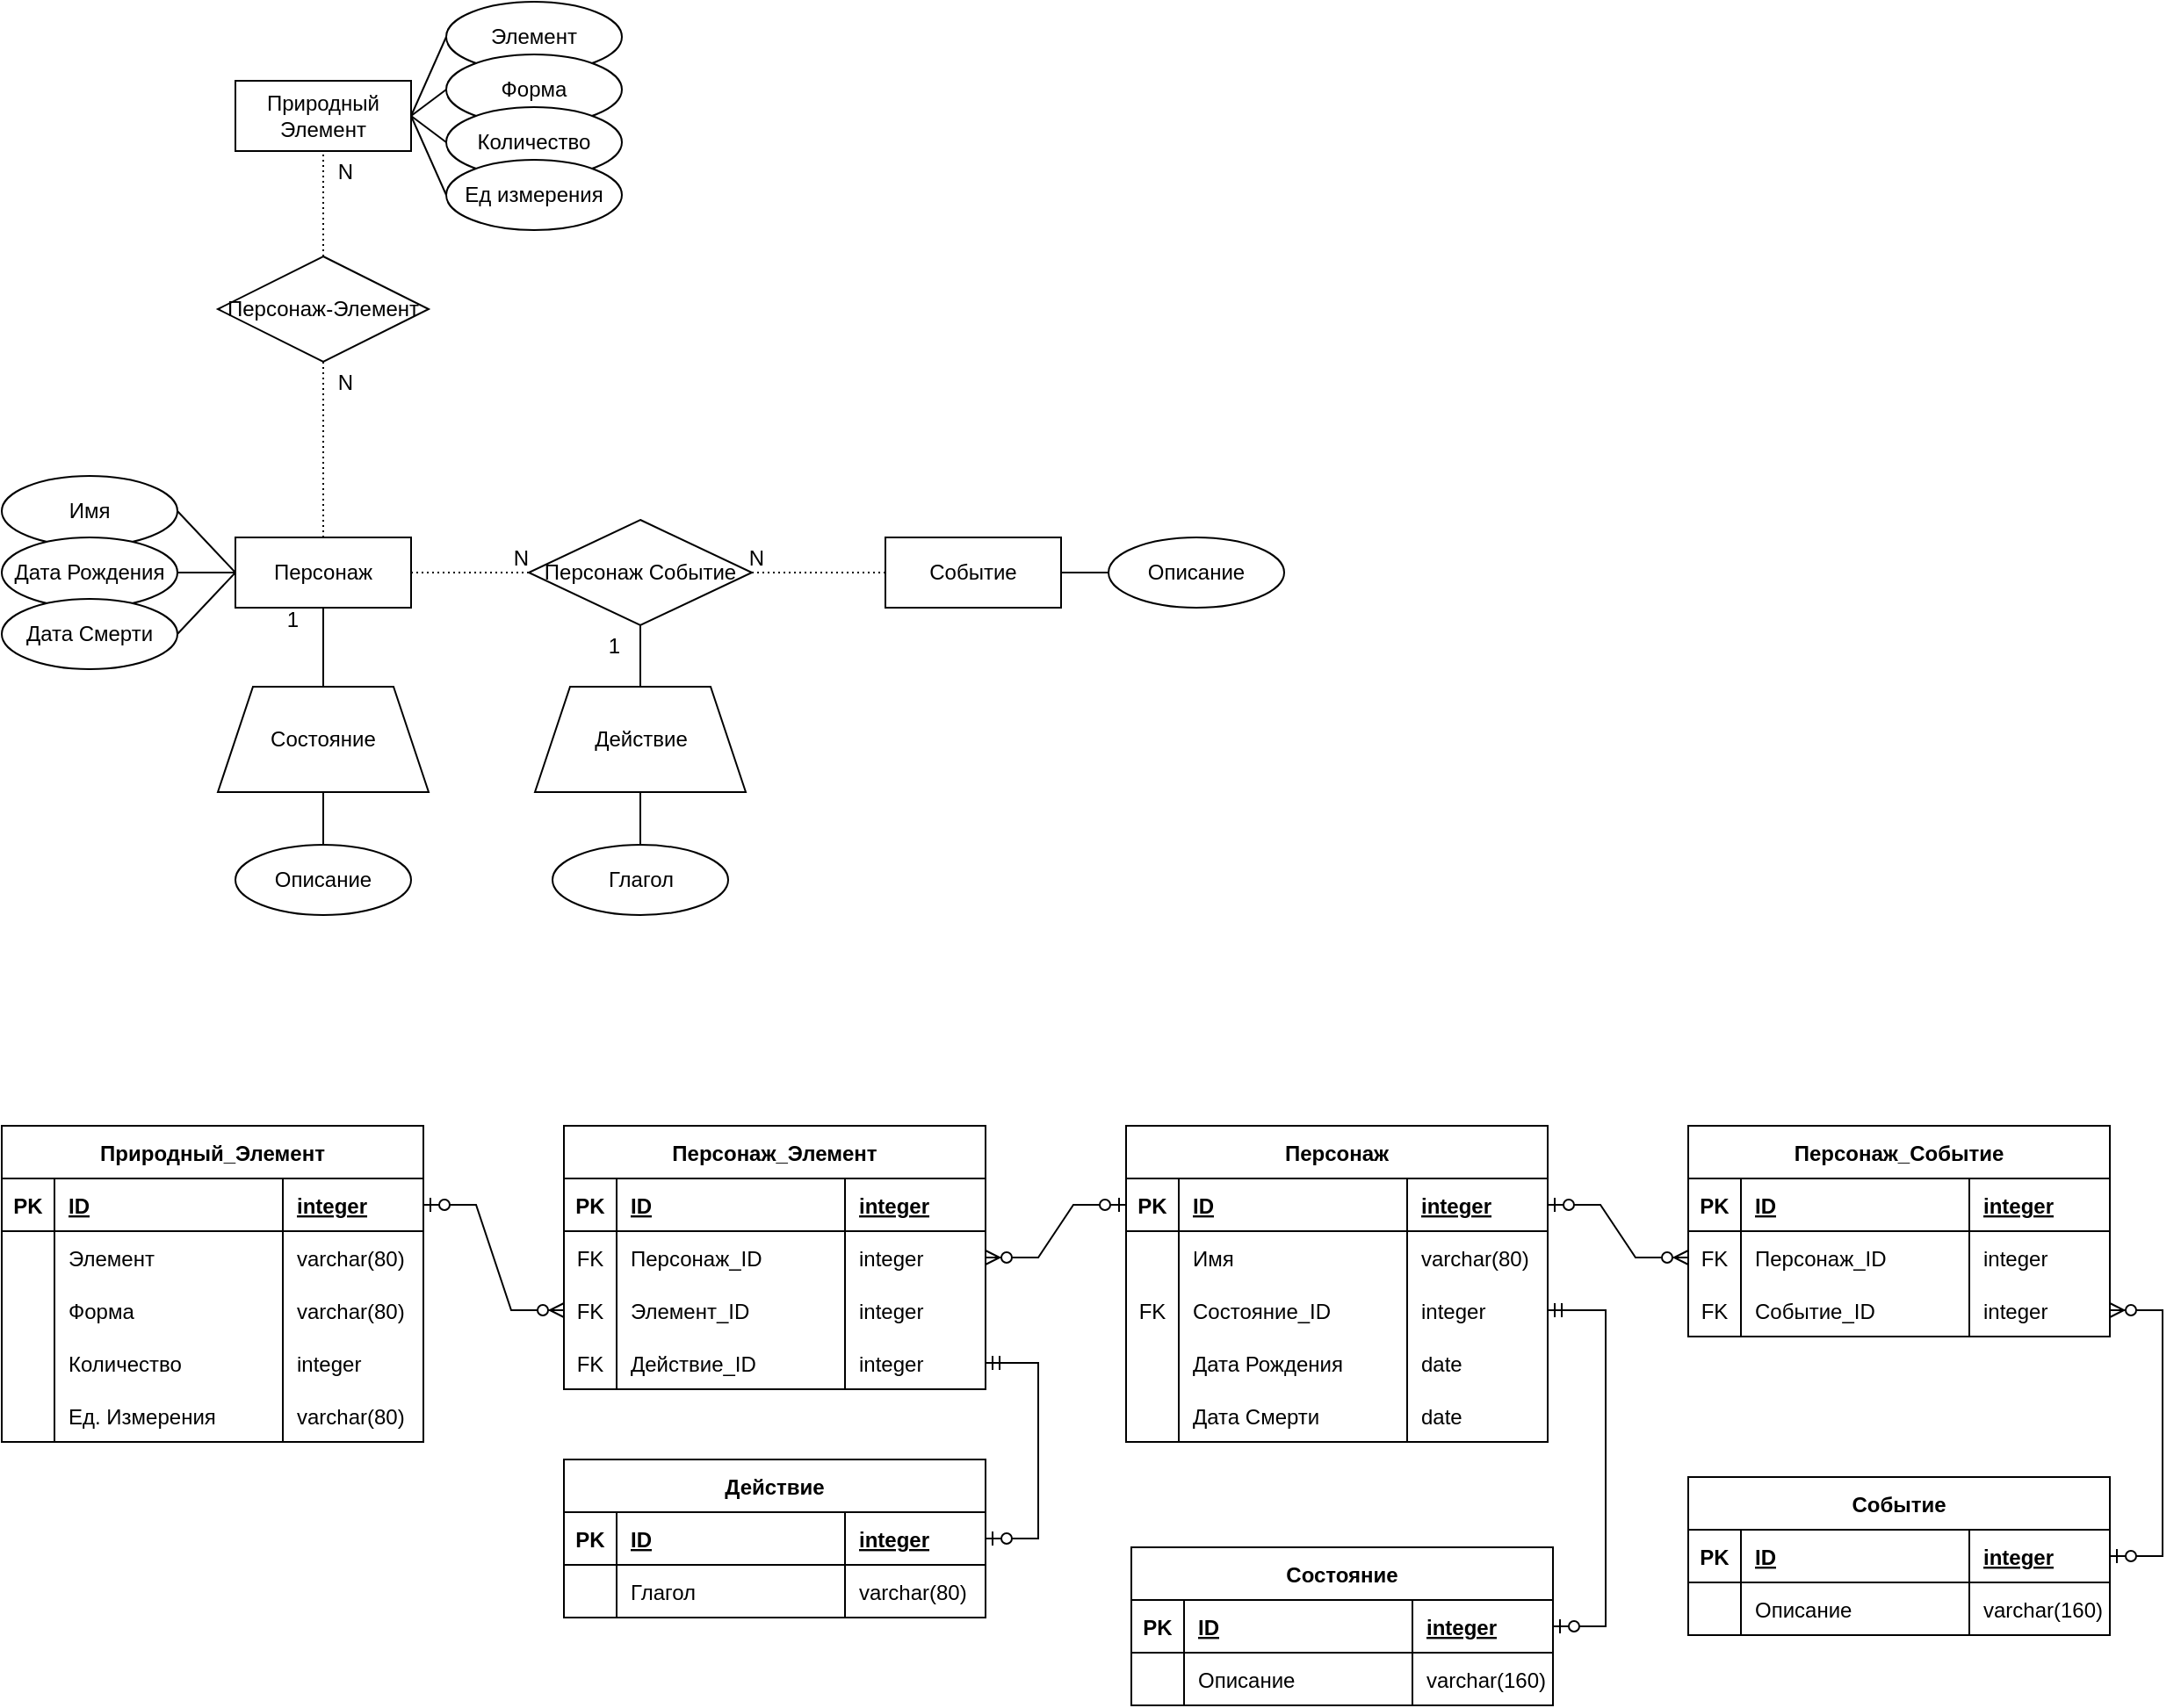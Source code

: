<mxfile version="21.0.10" type="device"><diagram id="R2lEEEUBdFMjLlhIrx00" name="Page-1"><mxGraphModel dx="1562" dy="846" grid="1" gridSize="10" guides="1" tooltips="1" connect="1" arrows="1" fold="1" page="1" pageScale="1" pageWidth="850" pageHeight="1100" math="0" shadow="0" extFonts="Permanent Marker^https://fonts.googleapis.com/css?family=Permanent+Marker"><root><mxCell id="0"/><mxCell id="1" parent="0"/><mxCell id="UernXmvLSZ6fPqwcU4X--1" value="Природный Элемент" style="whiteSpace=wrap;html=1;align=center;" parent="1" vertex="1"><mxGeometry x="173" y="85" width="100" height="40" as="geometry"/></mxCell><mxCell id="UernXmvLSZ6fPqwcU4X--2" value="Элемент" style="ellipse;whiteSpace=wrap;html=1;align=center;" parent="1" vertex="1"><mxGeometry x="293" y="40" width="100" height="40" as="geometry"/></mxCell><mxCell id="UernXmvLSZ6fPqwcU4X--3" value="Персонаж Событие" style="shape=rhombus;perimeter=rhombusPerimeter;whiteSpace=wrap;html=1;align=center;" parent="1" vertex="1"><mxGeometry x="340" y="335" width="127" height="60" as="geometry"/></mxCell><mxCell id="UernXmvLSZ6fPqwcU4X--4" value="Форма" style="ellipse;whiteSpace=wrap;html=1;align=center;" parent="1" vertex="1"><mxGeometry x="293" y="70" width="100" height="40" as="geometry"/></mxCell><mxCell id="UernXmvLSZ6fPqwcU4X--6" value="Персонаж" style="whiteSpace=wrap;html=1;align=center;" parent="1" vertex="1"><mxGeometry x="173" y="345" width="100" height="40" as="geometry"/></mxCell><mxCell id="jGuZhFJjZc9KFRpfzycm-2" value="&lt;div&gt;Событие&lt;/div&gt;" style="whiteSpace=wrap;html=1;align=center;" parent="1" vertex="1"><mxGeometry x="543" y="345" width="100" height="40" as="geometry"/></mxCell><mxCell id="jGuZhFJjZc9KFRpfzycm-3" value="Количество" style="ellipse;whiteSpace=wrap;html=1;align=center;" parent="1" vertex="1"><mxGeometry x="293" y="100" width="100" height="40" as="geometry"/></mxCell><mxCell id="jGuZhFJjZc9KFRpfzycm-4" value="Имя" style="ellipse;whiteSpace=wrap;html=1;align=center;" parent="1" vertex="1"><mxGeometry x="40" y="310" width="100" height="40" as="geometry"/></mxCell><mxCell id="jGuZhFJjZc9KFRpfzycm-7" value="Описание" style="ellipse;whiteSpace=wrap;html=1;align=center;" parent="1" vertex="1"><mxGeometry x="670" y="345" width="100" height="40" as="geometry"/></mxCell><mxCell id="jGuZhFJjZc9KFRpfzycm-11" value="Персонаж-Элемент" style="shape=rhombus;perimeter=rhombusPerimeter;whiteSpace=wrap;html=1;align=center;" parent="1" vertex="1"><mxGeometry x="163" y="185" width="120" height="60" as="geometry"/></mxCell><mxCell id="jGuZhFJjZc9KFRpfzycm-18" value="" style="endArrow=none;html=1;rounded=0;entryX=0;entryY=0.5;entryDx=0;entryDy=0;exitX=1;exitY=0.5;exitDx=0;exitDy=0;" parent="1" source="UernXmvLSZ6fPqwcU4X--1" target="UernXmvLSZ6fPqwcU4X--2" edge="1"><mxGeometry relative="1" as="geometry"><mxPoint x="283" y="265" as="sourcePoint"/><mxPoint x="443" y="265" as="targetPoint"/></mxGeometry></mxCell><mxCell id="jGuZhFJjZc9KFRpfzycm-19" value="" style="endArrow=none;html=1;rounded=0;entryX=0;entryY=0.5;entryDx=0;entryDy=0;exitX=1;exitY=0.5;exitDx=0;exitDy=0;" parent="1" source="UernXmvLSZ6fPqwcU4X--1" target="UernXmvLSZ6fPqwcU4X--4" edge="1"><mxGeometry relative="1" as="geometry"><mxPoint x="283" y="115" as="sourcePoint"/><mxPoint x="303" y="85" as="targetPoint"/></mxGeometry></mxCell><mxCell id="jGuZhFJjZc9KFRpfzycm-20" value="" style="endArrow=none;html=1;rounded=0;entryX=0;entryY=0.5;entryDx=0;entryDy=0;exitX=1;exitY=0.5;exitDx=0;exitDy=0;" parent="1" source="UernXmvLSZ6fPqwcU4X--1" target="jGuZhFJjZc9KFRpfzycm-3" edge="1"><mxGeometry relative="1" as="geometry"><mxPoint x="273" y="145" as="sourcePoint"/><mxPoint x="313" y="95" as="targetPoint"/></mxGeometry></mxCell><mxCell id="jGuZhFJjZc9KFRpfzycm-23" value="Персонаж" style="shape=table;startSize=30;container=1;collapsible=1;childLayout=tableLayout;fixedRows=1;rowLines=0;fontStyle=1;align=center;resizeLast=1;" parent="1" vertex="1"><mxGeometry x="680" y="680" width="240" height="180" as="geometry"/></mxCell><mxCell id="jGuZhFJjZc9KFRpfzycm-24" value="" style="shape=tableRow;horizontal=0;startSize=0;swimlaneHead=0;swimlaneBody=0;fillColor=none;collapsible=0;dropTarget=0;points=[[0,0.5],[1,0.5]];portConstraint=eastwest;top=0;left=0;right=0;bottom=1;" parent="jGuZhFJjZc9KFRpfzycm-23" vertex="1"><mxGeometry y="30" width="240" height="30" as="geometry"/></mxCell><mxCell id="jGuZhFJjZc9KFRpfzycm-25" value="PK" style="shape=partialRectangle;connectable=0;fillColor=none;top=0;left=0;bottom=0;right=0;fontStyle=1;overflow=hidden;" parent="jGuZhFJjZc9KFRpfzycm-24" vertex="1"><mxGeometry width="30" height="30" as="geometry"><mxRectangle width="30" height="30" as="alternateBounds"/></mxGeometry></mxCell><mxCell id="jGuZhFJjZc9KFRpfzycm-26" value="ID" style="shape=partialRectangle;connectable=0;fillColor=none;top=0;left=0;bottom=0;right=0;align=left;spacingLeft=6;fontStyle=5;overflow=hidden;" parent="jGuZhFJjZc9KFRpfzycm-24" vertex="1"><mxGeometry x="30" width="130" height="30" as="geometry"><mxRectangle width="130" height="30" as="alternateBounds"/></mxGeometry></mxCell><mxCell id="jGuZhFJjZc9KFRpfzycm-121" value="integer" style="shape=partialRectangle;connectable=0;fillColor=none;top=0;left=0;bottom=0;right=0;align=left;spacingLeft=6;fontStyle=5;overflow=hidden;" parent="jGuZhFJjZc9KFRpfzycm-24" vertex="1"><mxGeometry x="160" width="80" height="30" as="geometry"><mxRectangle width="80" height="30" as="alternateBounds"/></mxGeometry></mxCell><mxCell id="jGuZhFJjZc9KFRpfzycm-27" value="" style="shape=tableRow;horizontal=0;startSize=0;swimlaneHead=0;swimlaneBody=0;fillColor=none;collapsible=0;dropTarget=0;points=[[0,0.5],[1,0.5]];portConstraint=eastwest;top=0;left=0;right=0;bottom=0;" parent="jGuZhFJjZc9KFRpfzycm-23" vertex="1"><mxGeometry y="60" width="240" height="30" as="geometry"/></mxCell><mxCell id="jGuZhFJjZc9KFRpfzycm-28" value="" style="shape=partialRectangle;connectable=0;fillColor=none;top=0;left=0;bottom=0;right=0;editable=1;overflow=hidden;" parent="jGuZhFJjZc9KFRpfzycm-27" vertex="1"><mxGeometry width="30" height="30" as="geometry"><mxRectangle width="30" height="30" as="alternateBounds"/></mxGeometry></mxCell><mxCell id="jGuZhFJjZc9KFRpfzycm-29" value="Имя" style="shape=partialRectangle;connectable=0;fillColor=none;top=0;left=0;bottom=0;right=0;align=left;spacingLeft=6;overflow=hidden;" parent="jGuZhFJjZc9KFRpfzycm-27" vertex="1"><mxGeometry x="30" width="130" height="30" as="geometry"><mxRectangle width="130" height="30" as="alternateBounds"/></mxGeometry></mxCell><mxCell id="jGuZhFJjZc9KFRpfzycm-122" value="varchar(80)" style="shape=partialRectangle;connectable=0;fillColor=none;top=0;left=0;bottom=0;right=0;align=left;spacingLeft=6;overflow=hidden;" parent="jGuZhFJjZc9KFRpfzycm-27" vertex="1"><mxGeometry x="160" width="80" height="30" as="geometry"><mxRectangle width="80" height="30" as="alternateBounds"/></mxGeometry></mxCell><mxCell id="jGuZhFJjZc9KFRpfzycm-30" value="" style="shape=tableRow;horizontal=0;startSize=0;swimlaneHead=0;swimlaneBody=0;fillColor=none;collapsible=0;dropTarget=0;points=[[0,0.5],[1,0.5]];portConstraint=eastwest;top=0;left=0;right=0;bottom=0;" parent="jGuZhFJjZc9KFRpfzycm-23" vertex="1"><mxGeometry y="90" width="240" height="30" as="geometry"/></mxCell><mxCell id="jGuZhFJjZc9KFRpfzycm-31" value="FK" style="shape=partialRectangle;connectable=0;fillColor=none;top=0;left=0;bottom=0;right=0;editable=1;overflow=hidden;" parent="jGuZhFJjZc9KFRpfzycm-30" vertex="1"><mxGeometry width="30" height="30" as="geometry"><mxRectangle width="30" height="30" as="alternateBounds"/></mxGeometry></mxCell><mxCell id="jGuZhFJjZc9KFRpfzycm-32" value="Состояние_ID" style="shape=partialRectangle;connectable=0;fillColor=none;top=0;left=0;bottom=0;right=0;align=left;spacingLeft=6;overflow=hidden;" parent="jGuZhFJjZc9KFRpfzycm-30" vertex="1"><mxGeometry x="30" width="130" height="30" as="geometry"><mxRectangle width="130" height="30" as="alternateBounds"/></mxGeometry></mxCell><mxCell id="jGuZhFJjZc9KFRpfzycm-123" value="integer" style="shape=partialRectangle;connectable=0;fillColor=none;top=0;left=0;bottom=0;right=0;align=left;spacingLeft=6;overflow=hidden;" parent="jGuZhFJjZc9KFRpfzycm-30" vertex="1"><mxGeometry x="160" width="80" height="30" as="geometry"><mxRectangle width="80" height="30" as="alternateBounds"/></mxGeometry></mxCell><mxCell id="AEx1Wdh8PnkZxpUMQuX8-38" style="shape=tableRow;horizontal=0;startSize=0;swimlaneHead=0;swimlaneBody=0;fillColor=none;collapsible=0;dropTarget=0;points=[[0,0.5],[1,0.5]];portConstraint=eastwest;top=0;left=0;right=0;bottom=0;" parent="jGuZhFJjZc9KFRpfzycm-23" vertex="1"><mxGeometry y="120" width="240" height="30" as="geometry"/></mxCell><mxCell id="AEx1Wdh8PnkZxpUMQuX8-39" style="shape=partialRectangle;connectable=0;fillColor=none;top=0;left=0;bottom=0;right=0;editable=1;overflow=hidden;" parent="AEx1Wdh8PnkZxpUMQuX8-38" vertex="1"><mxGeometry width="30" height="30" as="geometry"><mxRectangle width="30" height="30" as="alternateBounds"/></mxGeometry></mxCell><mxCell id="AEx1Wdh8PnkZxpUMQuX8-40" value="Дата Рождения" style="shape=partialRectangle;connectable=0;fillColor=none;top=0;left=0;bottom=0;right=0;align=left;spacingLeft=6;overflow=hidden;" parent="AEx1Wdh8PnkZxpUMQuX8-38" vertex="1"><mxGeometry x="30" width="130" height="30" as="geometry"><mxRectangle width="130" height="30" as="alternateBounds"/></mxGeometry></mxCell><mxCell id="AEx1Wdh8PnkZxpUMQuX8-41" value="date" style="shape=partialRectangle;connectable=0;fillColor=none;top=0;left=0;bottom=0;right=0;align=left;spacingLeft=6;overflow=hidden;" parent="AEx1Wdh8PnkZxpUMQuX8-38" vertex="1"><mxGeometry x="160" width="80" height="30" as="geometry"><mxRectangle width="80" height="30" as="alternateBounds"/></mxGeometry></mxCell><mxCell id="AEx1Wdh8PnkZxpUMQuX8-42" style="shape=tableRow;horizontal=0;startSize=0;swimlaneHead=0;swimlaneBody=0;fillColor=none;collapsible=0;dropTarget=0;points=[[0,0.5],[1,0.5]];portConstraint=eastwest;top=0;left=0;right=0;bottom=0;" parent="jGuZhFJjZc9KFRpfzycm-23" vertex="1"><mxGeometry y="150" width="240" height="30" as="geometry"/></mxCell><mxCell id="AEx1Wdh8PnkZxpUMQuX8-43" style="shape=partialRectangle;connectable=0;fillColor=none;top=0;left=0;bottom=0;right=0;editable=1;overflow=hidden;" parent="AEx1Wdh8PnkZxpUMQuX8-42" vertex="1"><mxGeometry width="30" height="30" as="geometry"><mxRectangle width="30" height="30" as="alternateBounds"/></mxGeometry></mxCell><mxCell id="AEx1Wdh8PnkZxpUMQuX8-44" value="Дата Смерти" style="shape=partialRectangle;connectable=0;fillColor=none;top=0;left=0;bottom=0;right=0;align=left;spacingLeft=6;overflow=hidden;" parent="AEx1Wdh8PnkZxpUMQuX8-42" vertex="1"><mxGeometry x="30" width="130" height="30" as="geometry"><mxRectangle width="130" height="30" as="alternateBounds"/></mxGeometry></mxCell><mxCell id="AEx1Wdh8PnkZxpUMQuX8-45" value="date" style="shape=partialRectangle;connectable=0;fillColor=none;top=0;left=0;bottom=0;right=0;align=left;spacingLeft=6;overflow=hidden;" parent="AEx1Wdh8PnkZxpUMQuX8-42" vertex="1"><mxGeometry x="160" width="80" height="30" as="geometry"><mxRectangle width="80" height="30" as="alternateBounds"/></mxGeometry></mxCell><mxCell id="jGuZhFJjZc9KFRpfzycm-36" value="Событие" style="shape=table;startSize=30;container=1;collapsible=1;childLayout=tableLayout;fixedRows=1;rowLines=0;fontStyle=1;align=center;resizeLast=1;" parent="1" vertex="1"><mxGeometry x="1000" y="880" width="240" height="90" as="geometry"/></mxCell><mxCell id="jGuZhFJjZc9KFRpfzycm-37" value="" style="shape=tableRow;horizontal=0;startSize=0;swimlaneHead=0;swimlaneBody=0;fillColor=none;collapsible=0;dropTarget=0;points=[[0,0.5],[1,0.5]];portConstraint=eastwest;top=0;left=0;right=0;bottom=1;" parent="jGuZhFJjZc9KFRpfzycm-36" vertex="1"><mxGeometry y="30" width="240" height="30" as="geometry"/></mxCell><mxCell id="jGuZhFJjZc9KFRpfzycm-38" value="PK" style="shape=partialRectangle;connectable=0;fillColor=none;top=0;left=0;bottom=0;right=0;fontStyle=1;overflow=hidden;" parent="jGuZhFJjZc9KFRpfzycm-37" vertex="1"><mxGeometry width="30" height="30" as="geometry"><mxRectangle width="30" height="30" as="alternateBounds"/></mxGeometry></mxCell><mxCell id="jGuZhFJjZc9KFRpfzycm-39" value="ID" style="shape=partialRectangle;connectable=0;fillColor=none;top=0;left=0;bottom=0;right=0;align=left;spacingLeft=6;fontStyle=5;overflow=hidden;" parent="jGuZhFJjZc9KFRpfzycm-37" vertex="1"><mxGeometry x="30" width="130" height="30" as="geometry"><mxRectangle width="130" height="30" as="alternateBounds"/></mxGeometry></mxCell><mxCell id="jGuZhFJjZc9KFRpfzycm-128" value="integer" style="shape=partialRectangle;connectable=0;fillColor=none;top=0;left=0;bottom=0;right=0;align=left;spacingLeft=6;fontStyle=5;overflow=hidden;" parent="jGuZhFJjZc9KFRpfzycm-37" vertex="1"><mxGeometry x="160" width="80" height="30" as="geometry"><mxRectangle width="80" height="30" as="alternateBounds"/></mxGeometry></mxCell><mxCell id="jGuZhFJjZc9KFRpfzycm-40" value="" style="shape=tableRow;horizontal=0;startSize=0;swimlaneHead=0;swimlaneBody=0;fillColor=none;collapsible=0;dropTarget=0;points=[[0,0.5],[1,0.5]];portConstraint=eastwest;top=0;left=0;right=0;bottom=0;" parent="jGuZhFJjZc9KFRpfzycm-36" vertex="1"><mxGeometry y="60" width="240" height="30" as="geometry"/></mxCell><mxCell id="jGuZhFJjZc9KFRpfzycm-41" value="" style="shape=partialRectangle;connectable=0;fillColor=none;top=0;left=0;bottom=0;right=0;editable=1;overflow=hidden;" parent="jGuZhFJjZc9KFRpfzycm-40" vertex="1"><mxGeometry width="30" height="30" as="geometry"><mxRectangle width="30" height="30" as="alternateBounds"/></mxGeometry></mxCell><mxCell id="jGuZhFJjZc9KFRpfzycm-42" value="Описание" style="shape=partialRectangle;connectable=0;fillColor=none;top=0;left=0;bottom=0;right=0;align=left;spacingLeft=6;overflow=hidden;" parent="jGuZhFJjZc9KFRpfzycm-40" vertex="1"><mxGeometry x="30" width="130" height="30" as="geometry"><mxRectangle width="130" height="30" as="alternateBounds"/></mxGeometry></mxCell><mxCell id="jGuZhFJjZc9KFRpfzycm-129" value="varchar(160)" style="shape=partialRectangle;connectable=0;fillColor=none;top=0;left=0;bottom=0;right=0;align=left;spacingLeft=6;overflow=hidden;" parent="jGuZhFJjZc9KFRpfzycm-40" vertex="1"><mxGeometry x="160" width="80" height="30" as="geometry"><mxRectangle width="80" height="30" as="alternateBounds"/></mxGeometry></mxCell><mxCell id="jGuZhFJjZc9KFRpfzycm-49" value="" style="endArrow=none;html=1;rounded=0;exitX=1;exitY=0.5;exitDx=0;exitDy=0;entryX=0;entryY=0.5;entryDx=0;entryDy=0;" parent="1" source="jGuZhFJjZc9KFRpfzycm-2" target="jGuZhFJjZc9KFRpfzycm-7" edge="1"><mxGeometry relative="1" as="geometry"><mxPoint x="600" y="285" as="sourcePoint"/><mxPoint x="760" y="285" as="targetPoint"/></mxGeometry></mxCell><mxCell id="jGuZhFJjZc9KFRpfzycm-53" value="" style="endArrow=none;html=1;rounded=0;dashed=1;dashPattern=1 2;exitX=1;exitY=0.5;exitDx=0;exitDy=0;entryX=0;entryY=0.5;entryDx=0;entryDy=0;" parent="1" source="UernXmvLSZ6fPqwcU4X--6" target="UernXmvLSZ6fPqwcU4X--3" edge="1"><mxGeometry relative="1" as="geometry"><mxPoint x="263" y="465" as="sourcePoint"/><mxPoint x="423" y="465" as="targetPoint"/></mxGeometry></mxCell><mxCell id="jGuZhFJjZc9KFRpfzycm-54" value="N" style="resizable=0;html=1;align=right;verticalAlign=bottom;" parent="jGuZhFJjZc9KFRpfzycm-53" connectable="0" vertex="1"><mxGeometry x="1" relative="1" as="geometry"/></mxCell><mxCell id="jGuZhFJjZc9KFRpfzycm-55" value="" style="endArrow=none;html=1;rounded=0;dashed=1;dashPattern=1 2;exitX=0;exitY=0.5;exitDx=0;exitDy=0;entryX=1;entryY=0.5;entryDx=0;entryDy=0;" parent="1" source="jGuZhFJjZc9KFRpfzycm-2" target="UernXmvLSZ6fPqwcU4X--3" edge="1"><mxGeometry relative="1" as="geometry"><mxPoint x="400" y="355" as="sourcePoint"/><mxPoint x="440" y="255" as="targetPoint"/></mxGeometry></mxCell><mxCell id="jGuZhFJjZc9KFRpfzycm-56" value="N" style="resizable=0;html=1;align=right;verticalAlign=bottom;" parent="jGuZhFJjZc9KFRpfzycm-55" connectable="0" vertex="1"><mxGeometry x="1" relative="1" as="geometry"><mxPoint x="7" as="offset"/></mxGeometry></mxCell><mxCell id="jGuZhFJjZc9KFRpfzycm-57" value="" style="endArrow=none;html=1;rounded=0;exitX=1;exitY=0.5;exitDx=0;exitDy=0;entryX=0;entryY=0.5;entryDx=0;entryDy=0;" parent="1" source="jGuZhFJjZc9KFRpfzycm-4" target="UernXmvLSZ6fPqwcU4X--6" edge="1"><mxGeometry relative="1" as="geometry"><mxPoint x="400" y="355" as="sourcePoint"/><mxPoint x="560" y="355" as="targetPoint"/></mxGeometry></mxCell><mxCell id="jGuZhFJjZc9KFRpfzycm-60" value="" style="endArrow=none;html=1;rounded=0;dashed=1;dashPattern=1 2;entryX=0.5;entryY=1;entryDx=0;entryDy=0;exitX=0.5;exitY=0;exitDx=0;exitDy=0;" parent="1" source="UernXmvLSZ6fPqwcU4X--6" target="jGuZhFJjZc9KFRpfzycm-11" edge="1"><mxGeometry relative="1" as="geometry"><mxPoint x="190" y="275" as="sourcePoint"/><mxPoint x="350" y="275" as="targetPoint"/></mxGeometry></mxCell><mxCell id="jGuZhFJjZc9KFRpfzycm-61" value="N" style="resizable=0;html=1;align=right;verticalAlign=bottom;" parent="jGuZhFJjZc9KFRpfzycm-60" connectable="0" vertex="1"><mxGeometry x="1" relative="1" as="geometry"><mxPoint x="17" y="20" as="offset"/></mxGeometry></mxCell><mxCell id="jGuZhFJjZc9KFRpfzycm-62" value="" style="endArrow=none;html=1;rounded=0;dashed=1;dashPattern=1 2;exitX=0.5;exitY=0;exitDx=0;exitDy=0;labelPosition=center;verticalLabelPosition=middle;align=center;verticalAlign=middle;entryX=0.5;entryY=1;entryDx=0;entryDy=0;" parent="1" source="jGuZhFJjZc9KFRpfzycm-11" target="UernXmvLSZ6fPqwcU4X--1" edge="1"><mxGeometry relative="1" as="geometry"><mxPoint x="385" y="255" as="sourcePoint"/><mxPoint x="220" y="135" as="targetPoint"/></mxGeometry></mxCell><mxCell id="jGuZhFJjZc9KFRpfzycm-63" value="N" style="resizable=0;html=1;align=right;verticalAlign=bottom;" parent="jGuZhFJjZc9KFRpfzycm-62" connectable="0" vertex="1"><mxGeometry x="1" relative="1" as="geometry"><mxPoint x="17" y="20" as="offset"/></mxGeometry></mxCell><mxCell id="jGuZhFJjZc9KFRpfzycm-65" value="Природный_Элемент" style="shape=table;startSize=30;container=1;collapsible=1;childLayout=tableLayout;fixedRows=1;rowLines=0;fontStyle=1;align=center;resizeLast=1;" parent="1" vertex="1"><mxGeometry x="40" y="680" width="240" height="180" as="geometry"/></mxCell><mxCell id="jGuZhFJjZc9KFRpfzycm-66" value="" style="shape=tableRow;horizontal=0;startSize=0;swimlaneHead=0;swimlaneBody=0;fillColor=none;collapsible=0;dropTarget=0;points=[[0,0.5],[1,0.5]];portConstraint=eastwest;top=0;left=0;right=0;bottom=1;" parent="jGuZhFJjZc9KFRpfzycm-65" vertex="1"><mxGeometry y="30" width="240" height="30" as="geometry"/></mxCell><mxCell id="jGuZhFJjZc9KFRpfzycm-67" value="PK" style="shape=partialRectangle;connectable=0;fillColor=none;top=0;left=0;bottom=0;right=0;fontStyle=1;overflow=hidden;" parent="jGuZhFJjZc9KFRpfzycm-66" vertex="1"><mxGeometry width="30" height="30" as="geometry"><mxRectangle width="30" height="30" as="alternateBounds"/></mxGeometry></mxCell><mxCell id="jGuZhFJjZc9KFRpfzycm-68" value="ID" style="shape=partialRectangle;connectable=0;fillColor=none;top=0;left=0;bottom=0;right=0;align=left;spacingLeft=6;fontStyle=5;overflow=hidden;" parent="jGuZhFJjZc9KFRpfzycm-66" vertex="1"><mxGeometry x="30" width="130" height="30" as="geometry"><mxRectangle width="130" height="30" as="alternateBounds"/></mxGeometry></mxCell><mxCell id="jGuZhFJjZc9KFRpfzycm-113" value="integer" style="shape=partialRectangle;connectable=0;fillColor=none;top=0;left=0;bottom=0;right=0;align=left;spacingLeft=6;fontStyle=5;overflow=hidden;" parent="jGuZhFJjZc9KFRpfzycm-66" vertex="1"><mxGeometry x="160" width="80" height="30" as="geometry"><mxRectangle width="80" height="30" as="alternateBounds"/></mxGeometry></mxCell><mxCell id="jGuZhFJjZc9KFRpfzycm-69" value="" style="shape=tableRow;horizontal=0;startSize=0;swimlaneHead=0;swimlaneBody=0;fillColor=none;collapsible=0;dropTarget=0;points=[[0,0.5],[1,0.5]];portConstraint=eastwest;top=0;left=0;right=0;bottom=0;" parent="jGuZhFJjZc9KFRpfzycm-65" vertex="1"><mxGeometry y="60" width="240" height="30" as="geometry"/></mxCell><mxCell id="jGuZhFJjZc9KFRpfzycm-70" value="" style="shape=partialRectangle;connectable=0;fillColor=none;top=0;left=0;bottom=0;right=0;editable=1;overflow=hidden;" parent="jGuZhFJjZc9KFRpfzycm-69" vertex="1"><mxGeometry width="30" height="30" as="geometry"><mxRectangle width="30" height="30" as="alternateBounds"/></mxGeometry></mxCell><mxCell id="jGuZhFJjZc9KFRpfzycm-71" value="Элемент" style="shape=partialRectangle;connectable=0;fillColor=none;top=0;left=0;bottom=0;right=0;align=left;spacingLeft=6;overflow=hidden;" parent="jGuZhFJjZc9KFRpfzycm-69" vertex="1"><mxGeometry x="30" width="130" height="30" as="geometry"><mxRectangle width="130" height="30" as="alternateBounds"/></mxGeometry></mxCell><mxCell id="jGuZhFJjZc9KFRpfzycm-114" value="varchar(80)" style="shape=partialRectangle;connectable=0;fillColor=none;top=0;left=0;bottom=0;right=0;align=left;spacingLeft=6;overflow=hidden;" parent="jGuZhFJjZc9KFRpfzycm-69" vertex="1"><mxGeometry x="160" width="80" height="30" as="geometry"><mxRectangle width="80" height="30" as="alternateBounds"/></mxGeometry></mxCell><mxCell id="jGuZhFJjZc9KFRpfzycm-72" value="" style="shape=tableRow;horizontal=0;startSize=0;swimlaneHead=0;swimlaneBody=0;fillColor=none;collapsible=0;dropTarget=0;points=[[0,0.5],[1,0.5]];portConstraint=eastwest;top=0;left=0;right=0;bottom=0;" parent="jGuZhFJjZc9KFRpfzycm-65" vertex="1"><mxGeometry y="90" width="240" height="30" as="geometry"/></mxCell><mxCell id="jGuZhFJjZc9KFRpfzycm-73" value="" style="shape=partialRectangle;connectable=0;fillColor=none;top=0;left=0;bottom=0;right=0;editable=1;overflow=hidden;" parent="jGuZhFJjZc9KFRpfzycm-72" vertex="1"><mxGeometry width="30" height="30" as="geometry"><mxRectangle width="30" height="30" as="alternateBounds"/></mxGeometry></mxCell><mxCell id="jGuZhFJjZc9KFRpfzycm-74" value="Форма" style="shape=partialRectangle;connectable=0;fillColor=none;top=0;left=0;bottom=0;right=0;align=left;spacingLeft=6;overflow=hidden;" parent="jGuZhFJjZc9KFRpfzycm-72" vertex="1"><mxGeometry x="30" width="130" height="30" as="geometry"><mxRectangle width="130" height="30" as="alternateBounds"/></mxGeometry></mxCell><mxCell id="jGuZhFJjZc9KFRpfzycm-115" value="varchar(80)" style="shape=partialRectangle;connectable=0;fillColor=none;top=0;left=0;bottom=0;right=0;align=left;spacingLeft=6;overflow=hidden;" parent="jGuZhFJjZc9KFRpfzycm-72" vertex="1"><mxGeometry x="160" width="80" height="30" as="geometry"><mxRectangle width="80" height="30" as="alternateBounds"/></mxGeometry></mxCell><mxCell id="jGuZhFJjZc9KFRpfzycm-75" value="" style="shape=tableRow;horizontal=0;startSize=0;swimlaneHead=0;swimlaneBody=0;fillColor=none;collapsible=0;dropTarget=0;points=[[0,0.5],[1,0.5]];portConstraint=eastwest;top=0;left=0;right=0;bottom=0;" parent="jGuZhFJjZc9KFRpfzycm-65" vertex="1"><mxGeometry y="120" width="240" height="30" as="geometry"/></mxCell><mxCell id="jGuZhFJjZc9KFRpfzycm-76" value="" style="shape=partialRectangle;connectable=0;fillColor=none;top=0;left=0;bottom=0;right=0;editable=1;overflow=hidden;" parent="jGuZhFJjZc9KFRpfzycm-75" vertex="1"><mxGeometry width="30" height="30" as="geometry"><mxRectangle width="30" height="30" as="alternateBounds"/></mxGeometry></mxCell><mxCell id="jGuZhFJjZc9KFRpfzycm-77" value="Количество" style="shape=partialRectangle;connectable=0;fillColor=none;top=0;left=0;bottom=0;right=0;align=left;spacingLeft=6;overflow=hidden;" parent="jGuZhFJjZc9KFRpfzycm-75" vertex="1"><mxGeometry x="30" width="130" height="30" as="geometry"><mxRectangle width="130" height="30" as="alternateBounds"/></mxGeometry></mxCell><mxCell id="jGuZhFJjZc9KFRpfzycm-116" value="integer" style="shape=partialRectangle;connectable=0;fillColor=none;top=0;left=0;bottom=0;right=0;align=left;spacingLeft=6;overflow=hidden;" parent="jGuZhFJjZc9KFRpfzycm-75" vertex="1"><mxGeometry x="160" width="80" height="30" as="geometry"><mxRectangle width="80" height="30" as="alternateBounds"/></mxGeometry></mxCell><mxCell id="jGuZhFJjZc9KFRpfzycm-78" style="shape=tableRow;horizontal=0;startSize=0;swimlaneHead=0;swimlaneBody=0;fillColor=none;collapsible=0;dropTarget=0;points=[[0,0.5],[1,0.5]];portConstraint=eastwest;top=0;left=0;right=0;bottom=0;" parent="jGuZhFJjZc9KFRpfzycm-65" vertex="1"><mxGeometry y="150" width="240" height="30" as="geometry"/></mxCell><mxCell id="jGuZhFJjZc9KFRpfzycm-79" style="shape=partialRectangle;connectable=0;fillColor=none;top=0;left=0;bottom=0;right=0;editable=1;overflow=hidden;" parent="jGuZhFJjZc9KFRpfzycm-78" vertex="1"><mxGeometry width="30" height="30" as="geometry"><mxRectangle width="30" height="30" as="alternateBounds"/></mxGeometry></mxCell><mxCell id="jGuZhFJjZc9KFRpfzycm-80" value="Ед. Измерения" style="shape=partialRectangle;connectable=0;fillColor=none;top=0;left=0;bottom=0;right=0;align=left;spacingLeft=6;overflow=hidden;" parent="jGuZhFJjZc9KFRpfzycm-78" vertex="1"><mxGeometry x="30" width="130" height="30" as="geometry"><mxRectangle width="130" height="30" as="alternateBounds"/></mxGeometry></mxCell><mxCell id="jGuZhFJjZc9KFRpfzycm-117" value="varchar(80)" style="shape=partialRectangle;connectable=0;fillColor=none;top=0;left=0;bottom=0;right=0;align=left;spacingLeft=6;overflow=hidden;" parent="jGuZhFJjZc9KFRpfzycm-78" vertex="1"><mxGeometry x="160" width="80" height="30" as="geometry"><mxRectangle width="80" height="30" as="alternateBounds"/></mxGeometry></mxCell><mxCell id="jGuZhFJjZc9KFRpfzycm-81" value="Ед измерения" style="ellipse;whiteSpace=wrap;html=1;align=center;" parent="1" vertex="1"><mxGeometry x="293" y="130" width="100" height="40" as="geometry"/></mxCell><mxCell id="jGuZhFJjZc9KFRpfzycm-82" value="" style="endArrow=none;html=1;rounded=0;entryX=0;entryY=0.5;entryDx=0;entryDy=0;exitX=1;exitY=0.5;exitDx=0;exitDy=0;" parent="1" source="UernXmvLSZ6fPqwcU4X--1" target="jGuZhFJjZc9KFRpfzycm-81" edge="1"><mxGeometry relative="1" as="geometry"><mxPoint x="283" y="115" as="sourcePoint"/><mxPoint x="303" y="70" as="targetPoint"/></mxGeometry></mxCell><mxCell id="jGuZhFJjZc9KFRpfzycm-83" value="Персонаж_Элемент" style="shape=table;startSize=30;container=1;collapsible=1;childLayout=tableLayout;fixedRows=1;rowLines=0;fontStyle=1;align=center;resizeLast=1;" parent="1" vertex="1"><mxGeometry x="360" y="680" width="240.0" height="150" as="geometry"/></mxCell><mxCell id="jGuZhFJjZc9KFRpfzycm-84" value="" style="shape=tableRow;horizontal=0;startSize=0;swimlaneHead=0;swimlaneBody=0;fillColor=none;collapsible=0;dropTarget=0;points=[[0,0.5],[1,0.5]];portConstraint=eastwest;top=0;left=0;right=0;bottom=1;" parent="jGuZhFJjZc9KFRpfzycm-83" vertex="1"><mxGeometry y="30" width="240.0" height="30" as="geometry"/></mxCell><mxCell id="jGuZhFJjZc9KFRpfzycm-85" value="PK" style="shape=partialRectangle;connectable=0;fillColor=none;top=0;left=0;bottom=0;right=0;fontStyle=1;overflow=hidden;" parent="jGuZhFJjZc9KFRpfzycm-84" vertex="1"><mxGeometry width="30" height="30" as="geometry"><mxRectangle width="30" height="30" as="alternateBounds"/></mxGeometry></mxCell><mxCell id="jGuZhFJjZc9KFRpfzycm-86" value="ID" style="shape=partialRectangle;connectable=0;fillColor=none;top=0;left=0;bottom=0;right=0;align=left;spacingLeft=6;fontStyle=5;overflow=hidden;" parent="jGuZhFJjZc9KFRpfzycm-84" vertex="1"><mxGeometry x="30" width="130" height="30" as="geometry"><mxRectangle width="130" height="30" as="alternateBounds"/></mxGeometry></mxCell><mxCell id="jGuZhFJjZc9KFRpfzycm-118" value="integer" style="shape=partialRectangle;connectable=0;fillColor=none;top=0;left=0;bottom=0;right=0;align=left;spacingLeft=6;fontStyle=5;overflow=hidden;" parent="jGuZhFJjZc9KFRpfzycm-84" vertex="1"><mxGeometry x="160" width="80.0" height="30" as="geometry"><mxRectangle width="80.0" height="30" as="alternateBounds"/></mxGeometry></mxCell><mxCell id="jGuZhFJjZc9KFRpfzycm-87" value="" style="shape=tableRow;horizontal=0;startSize=0;swimlaneHead=0;swimlaneBody=0;fillColor=none;collapsible=0;dropTarget=0;points=[[0,0.5],[1,0.5]];portConstraint=eastwest;top=0;left=0;right=0;bottom=0;" parent="jGuZhFJjZc9KFRpfzycm-83" vertex="1"><mxGeometry y="60" width="240.0" height="30" as="geometry"/></mxCell><mxCell id="jGuZhFJjZc9KFRpfzycm-88" value="FK" style="shape=partialRectangle;connectable=0;fillColor=none;top=0;left=0;bottom=0;right=0;editable=1;overflow=hidden;" parent="jGuZhFJjZc9KFRpfzycm-87" vertex="1"><mxGeometry width="30" height="30" as="geometry"><mxRectangle width="30" height="30" as="alternateBounds"/></mxGeometry></mxCell><mxCell id="jGuZhFJjZc9KFRpfzycm-89" value="Персонаж_ID" style="shape=partialRectangle;connectable=0;fillColor=none;top=0;left=0;bottom=0;right=0;align=left;spacingLeft=6;overflow=hidden;" parent="jGuZhFJjZc9KFRpfzycm-87" vertex="1"><mxGeometry x="30" width="130" height="30" as="geometry"><mxRectangle width="130" height="30" as="alternateBounds"/></mxGeometry></mxCell><mxCell id="jGuZhFJjZc9KFRpfzycm-119" value="integer" style="shape=partialRectangle;connectable=0;fillColor=none;top=0;left=0;bottom=0;right=0;align=left;spacingLeft=6;overflow=hidden;" parent="jGuZhFJjZc9KFRpfzycm-87" vertex="1"><mxGeometry x="160" width="80.0" height="30" as="geometry"><mxRectangle width="80.0" height="30" as="alternateBounds"/></mxGeometry></mxCell><mxCell id="jGuZhFJjZc9KFRpfzycm-90" value="" style="shape=tableRow;horizontal=0;startSize=0;swimlaneHead=0;swimlaneBody=0;fillColor=none;collapsible=0;dropTarget=0;points=[[0,0.5],[1,0.5]];portConstraint=eastwest;top=0;left=0;right=0;bottom=0;" parent="jGuZhFJjZc9KFRpfzycm-83" vertex="1"><mxGeometry y="90" width="240.0" height="30" as="geometry"/></mxCell><mxCell id="jGuZhFJjZc9KFRpfzycm-91" value="FK" style="shape=partialRectangle;connectable=0;fillColor=none;top=0;left=0;bottom=0;right=0;editable=1;overflow=hidden;" parent="jGuZhFJjZc9KFRpfzycm-90" vertex="1"><mxGeometry width="30" height="30" as="geometry"><mxRectangle width="30" height="30" as="alternateBounds"/></mxGeometry></mxCell><mxCell id="jGuZhFJjZc9KFRpfzycm-92" value="Элемент_ID" style="shape=partialRectangle;connectable=0;fillColor=none;top=0;left=0;bottom=0;right=0;align=left;spacingLeft=6;overflow=hidden;" parent="jGuZhFJjZc9KFRpfzycm-90" vertex="1"><mxGeometry x="30" width="130" height="30" as="geometry"><mxRectangle width="130" height="30" as="alternateBounds"/></mxGeometry></mxCell><mxCell id="jGuZhFJjZc9KFRpfzycm-120" value="integer" style="shape=partialRectangle;connectable=0;fillColor=none;top=0;left=0;bottom=0;right=0;align=left;spacingLeft=6;overflow=hidden;" parent="jGuZhFJjZc9KFRpfzycm-90" vertex="1"><mxGeometry x="160" width="80.0" height="30" as="geometry"><mxRectangle width="80.0" height="30" as="alternateBounds"/></mxGeometry></mxCell><mxCell id="jGuZhFJjZc9KFRpfzycm-130" style="shape=tableRow;horizontal=0;startSize=0;swimlaneHead=0;swimlaneBody=0;fillColor=none;collapsible=0;dropTarget=0;points=[[0,0.5],[1,0.5]];portConstraint=eastwest;top=0;left=0;right=0;bottom=0;" parent="jGuZhFJjZc9KFRpfzycm-83" vertex="1"><mxGeometry y="120" width="240.0" height="30" as="geometry"/></mxCell><mxCell id="jGuZhFJjZc9KFRpfzycm-131" value="FK" style="shape=partialRectangle;connectable=0;fillColor=none;top=0;left=0;bottom=0;right=0;editable=1;overflow=hidden;" parent="jGuZhFJjZc9KFRpfzycm-130" vertex="1"><mxGeometry width="30" height="30" as="geometry"><mxRectangle width="30" height="30" as="alternateBounds"/></mxGeometry></mxCell><mxCell id="jGuZhFJjZc9KFRpfzycm-132" value="Действие_ID" style="shape=partialRectangle;connectable=0;fillColor=none;top=0;left=0;bottom=0;right=0;align=left;spacingLeft=6;overflow=hidden;" parent="jGuZhFJjZc9KFRpfzycm-130" vertex="1"><mxGeometry x="30" width="130" height="30" as="geometry"><mxRectangle width="130" height="30" as="alternateBounds"/></mxGeometry></mxCell><mxCell id="jGuZhFJjZc9KFRpfzycm-133" value="integer" style="shape=partialRectangle;connectable=0;fillColor=none;top=0;left=0;bottom=0;right=0;align=left;spacingLeft=6;overflow=hidden;" parent="jGuZhFJjZc9KFRpfzycm-130" vertex="1"><mxGeometry x="160" width="80.0" height="30" as="geometry"><mxRectangle width="80.0" height="30" as="alternateBounds"/></mxGeometry></mxCell><mxCell id="jGuZhFJjZc9KFRpfzycm-99" value="Персонаж_Событие" style="shape=table;startSize=30;container=1;collapsible=1;childLayout=tableLayout;fixedRows=1;rowLines=0;fontStyle=1;align=center;resizeLast=1;" parent="1" vertex="1"><mxGeometry x="1000" y="680" width="240" height="120" as="geometry"/></mxCell><mxCell id="jGuZhFJjZc9KFRpfzycm-100" value="" style="shape=tableRow;horizontal=0;startSize=0;swimlaneHead=0;swimlaneBody=0;fillColor=none;collapsible=0;dropTarget=0;points=[[0,0.5],[1,0.5]];portConstraint=eastwest;top=0;left=0;right=0;bottom=1;" parent="jGuZhFJjZc9KFRpfzycm-99" vertex="1"><mxGeometry y="30" width="240" height="30" as="geometry"/></mxCell><mxCell id="jGuZhFJjZc9KFRpfzycm-101" value="PK" style="shape=partialRectangle;connectable=0;fillColor=none;top=0;left=0;bottom=0;right=0;fontStyle=1;overflow=hidden;" parent="jGuZhFJjZc9KFRpfzycm-100" vertex="1"><mxGeometry width="30" height="30" as="geometry"><mxRectangle width="30" height="30" as="alternateBounds"/></mxGeometry></mxCell><mxCell id="jGuZhFJjZc9KFRpfzycm-102" value="ID" style="shape=partialRectangle;connectable=0;fillColor=none;top=0;left=0;bottom=0;right=0;align=left;spacingLeft=6;fontStyle=5;overflow=hidden;" parent="jGuZhFJjZc9KFRpfzycm-100" vertex="1"><mxGeometry x="30" width="130" height="30" as="geometry"><mxRectangle width="130" height="30" as="alternateBounds"/></mxGeometry></mxCell><mxCell id="jGuZhFJjZc9KFRpfzycm-125" value="integer" style="shape=partialRectangle;connectable=0;fillColor=none;top=0;left=0;bottom=0;right=0;align=left;spacingLeft=6;fontStyle=5;overflow=hidden;" parent="jGuZhFJjZc9KFRpfzycm-100" vertex="1"><mxGeometry x="160" width="80" height="30" as="geometry"><mxRectangle width="80" height="30" as="alternateBounds"/></mxGeometry></mxCell><mxCell id="jGuZhFJjZc9KFRpfzycm-103" value="" style="shape=tableRow;horizontal=0;startSize=0;swimlaneHead=0;swimlaneBody=0;fillColor=none;collapsible=0;dropTarget=0;points=[[0,0.5],[1,0.5]];portConstraint=eastwest;top=0;left=0;right=0;bottom=0;" parent="jGuZhFJjZc9KFRpfzycm-99" vertex="1"><mxGeometry y="60" width="240" height="30" as="geometry"/></mxCell><mxCell id="jGuZhFJjZc9KFRpfzycm-104" value="FK" style="shape=partialRectangle;connectable=0;fillColor=none;top=0;left=0;bottom=0;right=0;editable=1;overflow=hidden;" parent="jGuZhFJjZc9KFRpfzycm-103" vertex="1"><mxGeometry width="30" height="30" as="geometry"><mxRectangle width="30" height="30" as="alternateBounds"/></mxGeometry></mxCell><mxCell id="jGuZhFJjZc9KFRpfzycm-105" value="Персонаж_ID" style="shape=partialRectangle;connectable=0;fillColor=none;top=0;left=0;bottom=0;right=0;align=left;spacingLeft=6;overflow=hidden;" parent="jGuZhFJjZc9KFRpfzycm-103" vertex="1"><mxGeometry x="30" width="130" height="30" as="geometry"><mxRectangle width="130" height="30" as="alternateBounds"/></mxGeometry></mxCell><mxCell id="jGuZhFJjZc9KFRpfzycm-126" value="integer" style="shape=partialRectangle;connectable=0;fillColor=none;top=0;left=0;bottom=0;right=0;align=left;spacingLeft=6;overflow=hidden;" parent="jGuZhFJjZc9KFRpfzycm-103" vertex="1"><mxGeometry x="160" width="80" height="30" as="geometry"><mxRectangle width="80" height="30" as="alternateBounds"/></mxGeometry></mxCell><mxCell id="jGuZhFJjZc9KFRpfzycm-106" value="" style="shape=tableRow;horizontal=0;startSize=0;swimlaneHead=0;swimlaneBody=0;fillColor=none;collapsible=0;dropTarget=0;points=[[0,0.5],[1,0.5]];portConstraint=eastwest;top=0;left=0;right=0;bottom=0;" parent="jGuZhFJjZc9KFRpfzycm-99" vertex="1"><mxGeometry y="90" width="240" height="30" as="geometry"/></mxCell><mxCell id="jGuZhFJjZc9KFRpfzycm-107" value="FK" style="shape=partialRectangle;connectable=0;fillColor=none;top=0;left=0;bottom=0;right=0;editable=1;overflow=hidden;" parent="jGuZhFJjZc9KFRpfzycm-106" vertex="1"><mxGeometry width="30" height="30" as="geometry"><mxRectangle width="30" height="30" as="alternateBounds"/></mxGeometry></mxCell><mxCell id="jGuZhFJjZc9KFRpfzycm-108" value="Событие_ID" style="shape=partialRectangle;connectable=0;fillColor=none;top=0;left=0;bottom=0;right=0;align=left;spacingLeft=6;overflow=hidden;" parent="jGuZhFJjZc9KFRpfzycm-106" vertex="1"><mxGeometry x="30" width="130" height="30" as="geometry"><mxRectangle width="130" height="30" as="alternateBounds"/></mxGeometry></mxCell><mxCell id="jGuZhFJjZc9KFRpfzycm-127" value="integer" style="shape=partialRectangle;connectable=0;fillColor=none;top=0;left=0;bottom=0;right=0;align=left;spacingLeft=6;overflow=hidden;" parent="jGuZhFJjZc9KFRpfzycm-106" vertex="1"><mxGeometry x="160" width="80" height="30" as="geometry"><mxRectangle width="80" height="30" as="alternateBounds"/></mxGeometry></mxCell><mxCell id="jGuZhFJjZc9KFRpfzycm-109" value="" style="edgeStyle=entityRelationEdgeStyle;fontSize=12;html=1;endArrow=ERzeroToMany;startArrow=ERzeroToOne;rounded=0;exitX=1;exitY=0.5;exitDx=0;exitDy=0;entryX=1;entryY=0.5;entryDx=0;entryDy=0;" parent="1" source="jGuZhFJjZc9KFRpfzycm-37" target="jGuZhFJjZc9KFRpfzycm-106" edge="1"><mxGeometry width="100" height="100" relative="1" as="geometry"><mxPoint x="890" y="730" as="sourcePoint"/><mxPoint x="930" y="560" as="targetPoint"/></mxGeometry></mxCell><mxCell id="jGuZhFJjZc9KFRpfzycm-110" value="" style="edgeStyle=entityRelationEdgeStyle;fontSize=12;html=1;endArrow=ERzeroToMany;startArrow=ERzeroToOne;rounded=0;exitX=1;exitY=0.5;exitDx=0;exitDy=0;entryX=0;entryY=0.5;entryDx=0;entryDy=0;" parent="1" source="jGuZhFJjZc9KFRpfzycm-24" target="jGuZhFJjZc9KFRpfzycm-103" edge="1"><mxGeometry width="100" height="100" relative="1" as="geometry"><mxPoint x="540" y="750" as="sourcePoint"/><mxPoint x="710" y="770" as="targetPoint"/></mxGeometry></mxCell><mxCell id="jGuZhFJjZc9KFRpfzycm-111" value="" style="edgeStyle=entityRelationEdgeStyle;fontSize=12;html=1;endArrow=ERzeroToMany;startArrow=ERzeroToOne;rounded=0;exitX=0;exitY=0.5;exitDx=0;exitDy=0;entryX=1;entryY=0.5;entryDx=0;entryDy=0;" parent="1" source="jGuZhFJjZc9KFRpfzycm-24" target="jGuZhFJjZc9KFRpfzycm-87" edge="1"><mxGeometry width="100" height="100" relative="1" as="geometry"><mxPoint x="450" y="600" as="sourcePoint"/><mxPoint x="530" y="630" as="targetPoint"/></mxGeometry></mxCell><mxCell id="jGuZhFJjZc9KFRpfzycm-112" value="" style="edgeStyle=entityRelationEdgeStyle;fontSize=12;html=1;endArrow=ERzeroToMany;startArrow=ERzeroToOne;rounded=0;exitX=1;exitY=0.5;exitDx=0;exitDy=0;entryX=0;entryY=0.5;entryDx=0;entryDy=0;" parent="1" source="jGuZhFJjZc9KFRpfzycm-66" target="jGuZhFJjZc9KFRpfzycm-90" edge="1"><mxGeometry width="100" height="100" relative="1" as="geometry"><mxPoint x="410" y="860" as="sourcePoint"/><mxPoint x="330" y="890" as="targetPoint"/></mxGeometry></mxCell><mxCell id="AEx1Wdh8PnkZxpUMQuX8-2" value="Описание" style="ellipse;whiteSpace=wrap;html=1;align=center;" parent="1" vertex="1"><mxGeometry x="173" y="520" width="100" height="40" as="geometry"/></mxCell><mxCell id="AEx1Wdh8PnkZxpUMQuX8-5" value="Глагол" style="ellipse;whiteSpace=wrap;html=1;align=center;" parent="1" vertex="1"><mxGeometry x="353.5" y="520" width="100" height="40" as="geometry"/></mxCell><mxCell id="AEx1Wdh8PnkZxpUMQuX8-8" value="Действие" style="shape=table;startSize=30;container=1;collapsible=1;childLayout=tableLayout;fixedRows=1;rowLines=0;fontStyle=1;align=center;resizeLast=1;" parent="1" vertex="1"><mxGeometry x="360" y="870" width="240" height="90" as="geometry"/></mxCell><mxCell id="AEx1Wdh8PnkZxpUMQuX8-9" value="" style="shape=tableRow;horizontal=0;startSize=0;swimlaneHead=0;swimlaneBody=0;fillColor=none;collapsible=0;dropTarget=0;points=[[0,0.5],[1,0.5]];portConstraint=eastwest;top=0;left=0;right=0;bottom=1;" parent="AEx1Wdh8PnkZxpUMQuX8-8" vertex="1"><mxGeometry y="30" width="240" height="30" as="geometry"/></mxCell><mxCell id="AEx1Wdh8PnkZxpUMQuX8-10" value="PK" style="shape=partialRectangle;connectable=0;fillColor=none;top=0;left=0;bottom=0;right=0;fontStyle=1;overflow=hidden;" parent="AEx1Wdh8PnkZxpUMQuX8-9" vertex="1"><mxGeometry width="30" height="30" as="geometry"><mxRectangle width="30" height="30" as="alternateBounds"/></mxGeometry></mxCell><mxCell id="AEx1Wdh8PnkZxpUMQuX8-11" value="ID" style="shape=partialRectangle;connectable=0;fillColor=none;top=0;left=0;bottom=0;right=0;align=left;spacingLeft=6;fontStyle=5;overflow=hidden;" parent="AEx1Wdh8PnkZxpUMQuX8-9" vertex="1"><mxGeometry x="30" width="130" height="30" as="geometry"><mxRectangle width="130" height="30" as="alternateBounds"/></mxGeometry></mxCell><mxCell id="AEx1Wdh8PnkZxpUMQuX8-12" value="integer" style="shape=partialRectangle;connectable=0;fillColor=none;top=0;left=0;bottom=0;right=0;align=left;spacingLeft=6;fontStyle=5;overflow=hidden;" parent="AEx1Wdh8PnkZxpUMQuX8-9" vertex="1"><mxGeometry x="160" width="80" height="30" as="geometry"><mxRectangle width="80" height="30" as="alternateBounds"/></mxGeometry></mxCell><mxCell id="AEx1Wdh8PnkZxpUMQuX8-13" value="" style="shape=tableRow;horizontal=0;startSize=0;swimlaneHead=0;swimlaneBody=0;fillColor=none;collapsible=0;dropTarget=0;points=[[0,0.5],[1,0.5]];portConstraint=eastwest;top=0;left=0;right=0;bottom=0;" parent="AEx1Wdh8PnkZxpUMQuX8-8" vertex="1"><mxGeometry y="60" width="240" height="30" as="geometry"/></mxCell><mxCell id="AEx1Wdh8PnkZxpUMQuX8-14" value="" style="shape=partialRectangle;connectable=0;fillColor=none;top=0;left=0;bottom=0;right=0;editable=1;overflow=hidden;" parent="AEx1Wdh8PnkZxpUMQuX8-13" vertex="1"><mxGeometry width="30" height="30" as="geometry"><mxRectangle width="30" height="30" as="alternateBounds"/></mxGeometry></mxCell><mxCell id="AEx1Wdh8PnkZxpUMQuX8-15" value="Глагол" style="shape=partialRectangle;connectable=0;fillColor=none;top=0;left=0;bottom=0;right=0;align=left;spacingLeft=6;overflow=hidden;" parent="AEx1Wdh8PnkZxpUMQuX8-13" vertex="1"><mxGeometry x="30" width="130" height="30" as="geometry"><mxRectangle width="130" height="30" as="alternateBounds"/></mxGeometry></mxCell><mxCell id="AEx1Wdh8PnkZxpUMQuX8-16" value="varchar(80)" style="shape=partialRectangle;connectable=0;fillColor=none;top=0;left=0;bottom=0;right=0;align=left;spacingLeft=6;overflow=hidden;" parent="AEx1Wdh8PnkZxpUMQuX8-13" vertex="1"><mxGeometry x="160" width="80" height="30" as="geometry"><mxRectangle width="80" height="30" as="alternateBounds"/></mxGeometry></mxCell><mxCell id="AEx1Wdh8PnkZxpUMQuX8-17" value="Состояние" style="shape=table;startSize=30;container=1;collapsible=1;childLayout=tableLayout;fixedRows=1;rowLines=0;fontStyle=1;align=center;resizeLast=1;" parent="1" vertex="1"><mxGeometry x="683" y="920" width="240" height="90" as="geometry"/></mxCell><mxCell id="AEx1Wdh8PnkZxpUMQuX8-18" value="" style="shape=tableRow;horizontal=0;startSize=0;swimlaneHead=0;swimlaneBody=0;fillColor=none;collapsible=0;dropTarget=0;points=[[0,0.5],[1,0.5]];portConstraint=eastwest;top=0;left=0;right=0;bottom=1;" parent="AEx1Wdh8PnkZxpUMQuX8-17" vertex="1"><mxGeometry y="30" width="240" height="30" as="geometry"/></mxCell><mxCell id="AEx1Wdh8PnkZxpUMQuX8-19" value="PK" style="shape=partialRectangle;connectable=0;fillColor=none;top=0;left=0;bottom=0;right=0;fontStyle=1;overflow=hidden;" parent="AEx1Wdh8PnkZxpUMQuX8-18" vertex="1"><mxGeometry width="30" height="30" as="geometry"><mxRectangle width="30" height="30" as="alternateBounds"/></mxGeometry></mxCell><mxCell id="AEx1Wdh8PnkZxpUMQuX8-20" value="ID" style="shape=partialRectangle;connectable=0;fillColor=none;top=0;left=0;bottom=0;right=0;align=left;spacingLeft=6;fontStyle=5;overflow=hidden;" parent="AEx1Wdh8PnkZxpUMQuX8-18" vertex="1"><mxGeometry x="30" width="130" height="30" as="geometry"><mxRectangle width="130" height="30" as="alternateBounds"/></mxGeometry></mxCell><mxCell id="AEx1Wdh8PnkZxpUMQuX8-21" value="integer" style="shape=partialRectangle;connectable=0;fillColor=none;top=0;left=0;bottom=0;right=0;align=left;spacingLeft=6;fontStyle=5;overflow=hidden;" parent="AEx1Wdh8PnkZxpUMQuX8-18" vertex="1"><mxGeometry x="160" width="80" height="30" as="geometry"><mxRectangle width="80" height="30" as="alternateBounds"/></mxGeometry></mxCell><mxCell id="AEx1Wdh8PnkZxpUMQuX8-22" value="" style="shape=tableRow;horizontal=0;startSize=0;swimlaneHead=0;swimlaneBody=0;fillColor=none;collapsible=0;dropTarget=0;points=[[0,0.5],[1,0.5]];portConstraint=eastwest;top=0;left=0;right=0;bottom=0;" parent="AEx1Wdh8PnkZxpUMQuX8-17" vertex="1"><mxGeometry y="60" width="240" height="30" as="geometry"/></mxCell><mxCell id="AEx1Wdh8PnkZxpUMQuX8-23" value="" style="shape=partialRectangle;connectable=0;fillColor=none;top=0;left=0;bottom=0;right=0;editable=1;overflow=hidden;" parent="AEx1Wdh8PnkZxpUMQuX8-22" vertex="1"><mxGeometry width="30" height="30" as="geometry"><mxRectangle width="30" height="30" as="alternateBounds"/></mxGeometry></mxCell><mxCell id="AEx1Wdh8PnkZxpUMQuX8-24" value="Описание" style="shape=partialRectangle;connectable=0;fillColor=none;top=0;left=0;bottom=0;right=0;align=left;spacingLeft=6;overflow=hidden;" parent="AEx1Wdh8PnkZxpUMQuX8-22" vertex="1"><mxGeometry x="30" width="130" height="30" as="geometry"><mxRectangle width="130" height="30" as="alternateBounds"/></mxGeometry></mxCell><mxCell id="AEx1Wdh8PnkZxpUMQuX8-25" value="varchar(160)" style="shape=partialRectangle;connectable=0;fillColor=none;top=0;left=0;bottom=0;right=0;align=left;spacingLeft=6;overflow=hidden;" parent="AEx1Wdh8PnkZxpUMQuX8-22" vertex="1"><mxGeometry x="160" width="80" height="30" as="geometry"><mxRectangle width="80" height="30" as="alternateBounds"/></mxGeometry></mxCell><mxCell id="AEx1Wdh8PnkZxpUMQuX8-26" value="Дата Рождения" style="ellipse;whiteSpace=wrap;html=1;align=center;" parent="1" vertex="1"><mxGeometry x="40" y="345" width="100" height="40" as="geometry"/></mxCell><mxCell id="AEx1Wdh8PnkZxpUMQuX8-27" value="Дата Смерти" style="ellipse;whiteSpace=wrap;html=1;align=center;" parent="1" vertex="1"><mxGeometry x="40" y="380" width="100" height="40" as="geometry"/></mxCell><mxCell id="AEx1Wdh8PnkZxpUMQuX8-28" value="" style="endArrow=none;html=1;rounded=0;entryX=0;entryY=0.5;entryDx=0;entryDy=0;exitX=1;exitY=0.5;exitDx=0;exitDy=0;" parent="1" source="AEx1Wdh8PnkZxpUMQuX8-26" target="UernXmvLSZ6fPqwcU4X--6" edge="1"><mxGeometry relative="1" as="geometry"><mxPoint x="30" y="480" as="sourcePoint"/><mxPoint x="190" y="480" as="targetPoint"/></mxGeometry></mxCell><mxCell id="AEx1Wdh8PnkZxpUMQuX8-29" value="" style="endArrow=none;html=1;rounded=0;entryX=0;entryY=0.5;entryDx=0;entryDy=0;exitX=1;exitY=0.5;exitDx=0;exitDy=0;" parent="1" source="AEx1Wdh8PnkZxpUMQuX8-27" target="UernXmvLSZ6fPqwcU4X--6" edge="1"><mxGeometry relative="1" as="geometry"><mxPoint x="150" y="390" as="sourcePoint"/><mxPoint x="183" y="375" as="targetPoint"/></mxGeometry></mxCell><mxCell id="AEx1Wdh8PnkZxpUMQuX8-35" value="" style="edgeStyle=entityRelationEdgeStyle;fontSize=12;html=1;endArrow=ERzeroToOne;startArrow=ERmandOne;rounded=0;exitX=1;exitY=0.5;exitDx=0;exitDy=0;" parent="1" source="jGuZhFJjZc9KFRpfzycm-30" target="AEx1Wdh8PnkZxpUMQuX8-18" edge="1"><mxGeometry width="100" height="100" relative="1" as="geometry"><mxPoint x="1000" y="880" as="sourcePoint"/><mxPoint x="990" y="930" as="targetPoint"/></mxGeometry></mxCell><mxCell id="AEx1Wdh8PnkZxpUMQuX8-36" value="" style="edgeStyle=entityRelationEdgeStyle;fontSize=12;html=1;endArrow=ERzeroToOne;startArrow=ERmandOne;rounded=0;exitX=1;exitY=0.5;exitDx=0;exitDy=0;entryX=1;entryY=0.5;entryDx=0;entryDy=0;" parent="1" source="jGuZhFJjZc9KFRpfzycm-130" target="AEx1Wdh8PnkZxpUMQuX8-9" edge="1"><mxGeometry width="100" height="100" relative="1" as="geometry"><mxPoint x="203" y="1060" as="sourcePoint"/><mxPoint x="620" y="1040" as="targetPoint"/></mxGeometry></mxCell><mxCell id="AEx1Wdh8PnkZxpUMQuX8-46" value="Действие" style="shape=trapezoid;perimeter=trapezoidPerimeter;whiteSpace=wrap;html=1;fixedSize=1;" parent="1" vertex="1"><mxGeometry x="343.5" y="430" width="120" height="60" as="geometry"/></mxCell><mxCell id="AEx1Wdh8PnkZxpUMQuX8-47" value="Состояние" style="shape=trapezoid;perimeter=trapezoidPerimeter;whiteSpace=wrap;html=1;fixedSize=1;" parent="1" vertex="1"><mxGeometry x="163" y="430" width="120" height="60" as="geometry"/></mxCell><mxCell id="AEx1Wdh8PnkZxpUMQuX8-48" value="" style="endArrow=none;html=1;rounded=0;exitX=0.5;exitY=0;exitDx=0;exitDy=0;entryX=0.5;entryY=1;entryDx=0;entryDy=0;" parent="1" source="AEx1Wdh8PnkZxpUMQuX8-47" target="UernXmvLSZ6fPqwcU4X--6" edge="1"><mxGeometry relative="1" as="geometry"><mxPoint x="230" y="480" as="sourcePoint"/><mxPoint x="390" y="480" as="targetPoint"/></mxGeometry></mxCell><mxCell id="AEx1Wdh8PnkZxpUMQuX8-49" value="1" style="resizable=0;html=1;whiteSpace=wrap;align=right;verticalAlign=bottom;" parent="AEx1Wdh8PnkZxpUMQuX8-48" connectable="0" vertex="1"><mxGeometry x="1" relative="1" as="geometry"><mxPoint x="-13" y="15" as="offset"/></mxGeometry></mxCell><mxCell id="AEx1Wdh8PnkZxpUMQuX8-50" value="" style="endArrow=none;html=1;rounded=0;exitX=0.5;exitY=0;exitDx=0;exitDy=0;entryX=0.5;entryY=1;entryDx=0;entryDy=0;" parent="1" source="AEx1Wdh8PnkZxpUMQuX8-46" target="UernXmvLSZ6fPqwcU4X--3" edge="1"><mxGeometry relative="1" as="geometry"><mxPoint x="500" y="455" as="sourcePoint"/><mxPoint x="450" y="400" as="targetPoint"/></mxGeometry></mxCell><mxCell id="AEx1Wdh8PnkZxpUMQuX8-51" value="1" style="resizable=0;html=1;whiteSpace=wrap;align=right;verticalAlign=bottom;" parent="AEx1Wdh8PnkZxpUMQuX8-50" connectable="0" vertex="1"><mxGeometry x="1" relative="1" as="geometry"><mxPoint x="-10" y="20" as="offset"/></mxGeometry></mxCell><mxCell id="AEx1Wdh8PnkZxpUMQuX8-52" value="" style="endArrow=none;html=1;rounded=0;exitX=0.5;exitY=1;exitDx=0;exitDy=0;entryX=0.5;entryY=0;entryDx=0;entryDy=0;" parent="1" source="AEx1Wdh8PnkZxpUMQuX8-46" target="AEx1Wdh8PnkZxpUMQuX8-5" edge="1"><mxGeometry relative="1" as="geometry"><mxPoint x="360" y="520" as="sourcePoint"/><mxPoint x="520" y="520" as="targetPoint"/></mxGeometry></mxCell><mxCell id="AEx1Wdh8PnkZxpUMQuX8-53" value="" style="endArrow=none;html=1;rounded=0;exitX=0.5;exitY=1;exitDx=0;exitDy=0;entryX=0.5;entryY=0;entryDx=0;entryDy=0;" parent="1" source="AEx1Wdh8PnkZxpUMQuX8-47" target="AEx1Wdh8PnkZxpUMQuX8-2" edge="1"><mxGeometry relative="1" as="geometry"><mxPoint x="414" y="500" as="sourcePoint"/><mxPoint x="414" y="530" as="targetPoint"/></mxGeometry></mxCell></root></mxGraphModel></diagram></mxfile>